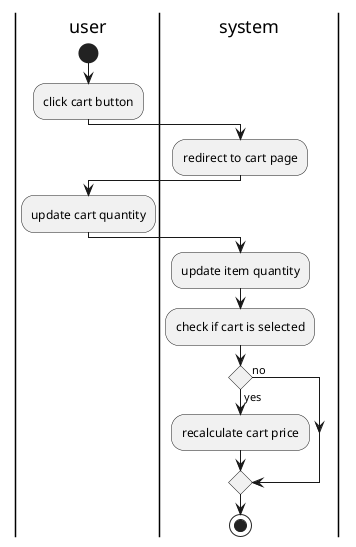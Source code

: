 @startuml update cart
|user|
start
:click cart button;
|system|
:redirect to cart page;
|user|
:update cart quantity;
|system|
:update item quantity;
:check if cart is selected;
if() then (yes)
:recalculate cart price;
else (no)
endif
stop

@enduml